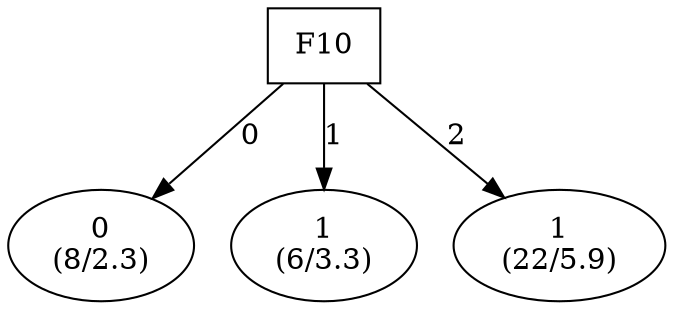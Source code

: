 digraph YaDT {
n0 [ shape=box, label="F10\n"]
n0 -> n1 [label="0"]
n1 [ shape=ellipse, label="0\n(8/2.3)"]
n0 -> n2 [label="1"]
n2 [ shape=ellipse, label="1\n(6/3.3)"]
n0 -> n3 [label="2"]
n3 [ shape=ellipse, label="1\n(22/5.9)"]
}
